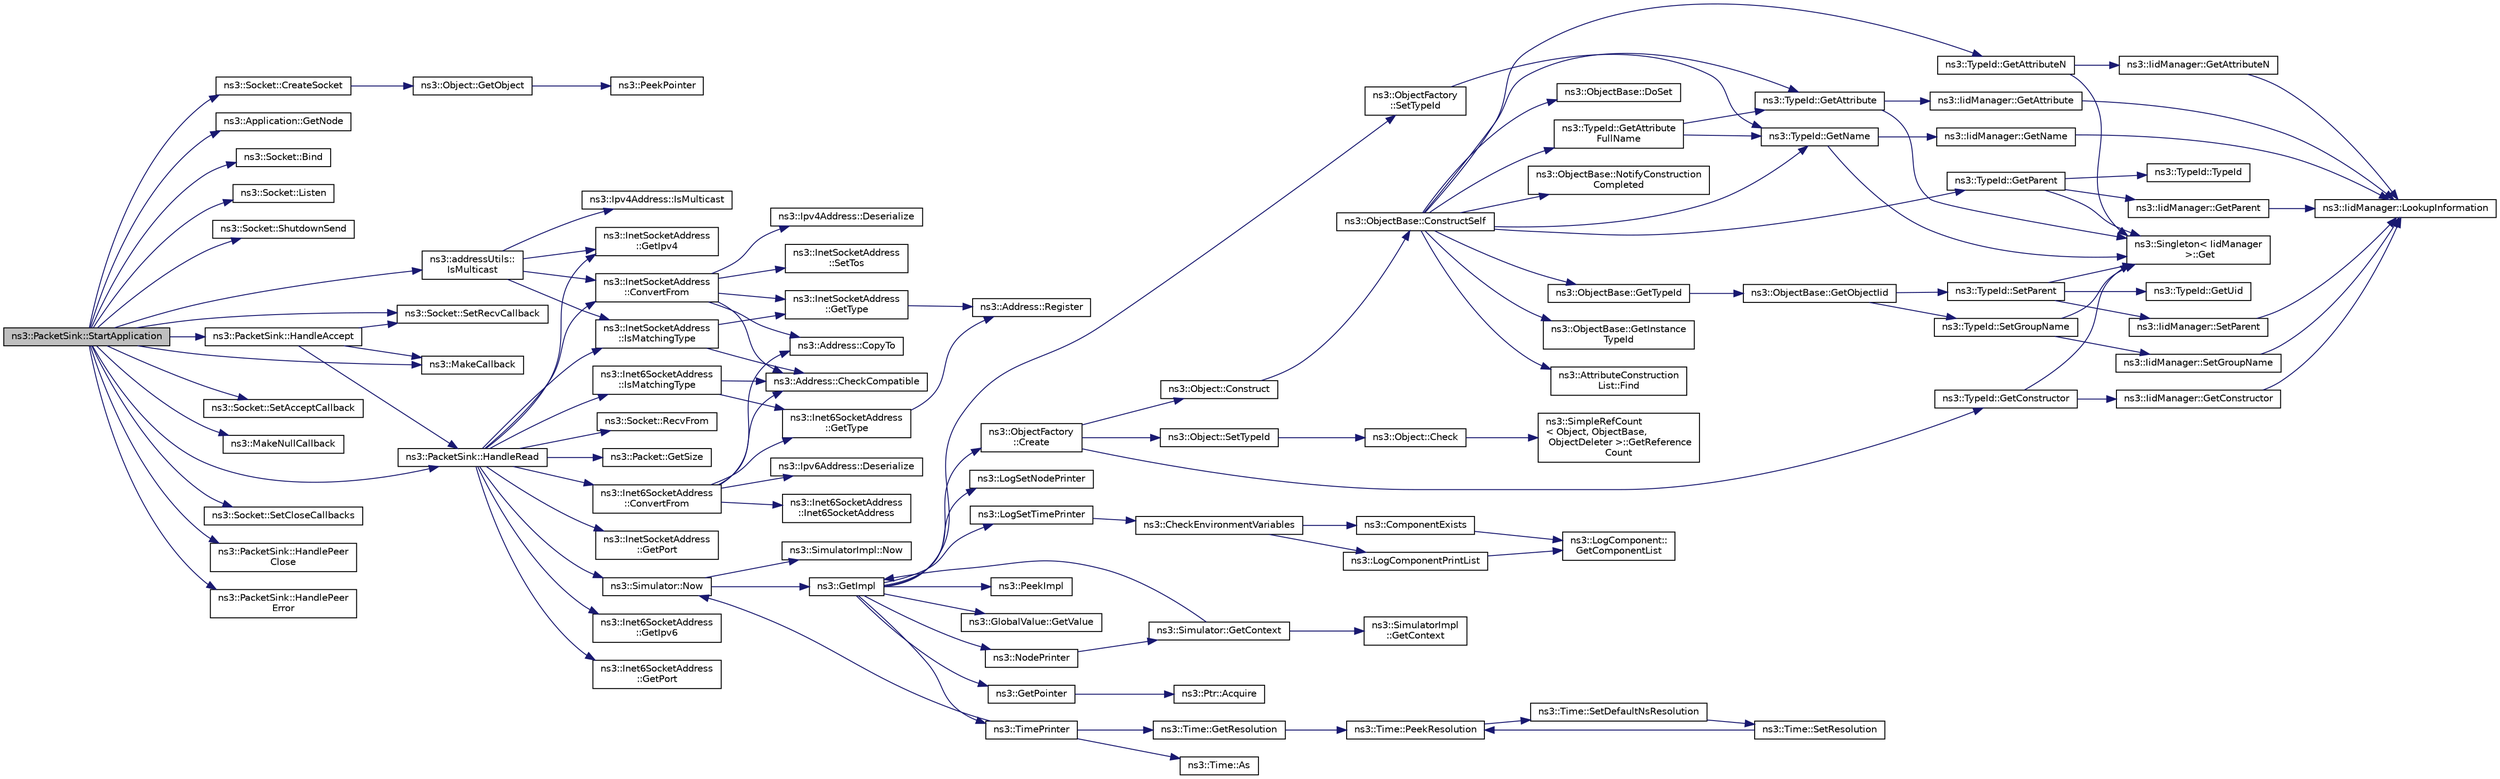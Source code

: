 digraph "ns3::PacketSink::StartApplication"
{
  edge [fontname="Helvetica",fontsize="10",labelfontname="Helvetica",labelfontsize="10"];
  node [fontname="Helvetica",fontsize="10",shape=record];
  rankdir="LR";
  Node1 [label="ns3::PacketSink::StartApplication",height=0.2,width=0.4,color="black", fillcolor="grey75", style="filled", fontcolor="black"];
  Node1 -> Node2 [color="midnightblue",fontsize="10",style="solid"];
  Node2 [label="ns3::Socket::CreateSocket",height=0.2,width=0.4,color="black", fillcolor="white", style="filled",URL="$d9/df2/classns3_1_1Socket.html#ad448a62bb50ad3dbac59c879a885a8d2"];
  Node2 -> Node3 [color="midnightblue",fontsize="10",style="solid"];
  Node3 [label="ns3::Object::GetObject",height=0.2,width=0.4,color="black", fillcolor="white", style="filled",URL="$d9/d77/classns3_1_1Object.html#a13e18c00017096c8381eb651d5bd0783"];
  Node3 -> Node4 [color="midnightblue",fontsize="10",style="solid"];
  Node4 [label="ns3::PeekPointer",height=0.2,width=0.4,color="black", fillcolor="white", style="filled",URL="$d7/d2e/namespacens3.html#af2a7557fe9afdd98d8f6f8f6e412cf5a"];
  Node1 -> Node5 [color="midnightblue",fontsize="10",style="solid"];
  Node5 [label="ns3::Application::GetNode",height=0.2,width=0.4,color="black", fillcolor="white", style="filled",URL="$d0/d46/classns3_1_1Application.html#a664b15088389bec8e35b35742138f097"];
  Node1 -> Node6 [color="midnightblue",fontsize="10",style="solid"];
  Node6 [label="ns3::Socket::Bind",height=0.2,width=0.4,color="black", fillcolor="white", style="filled",URL="$d9/df2/classns3_1_1Socket.html#ada93439a43de2028b5a8fc6621dad482",tooltip="Allocate a local endpoint for this socket. "];
  Node1 -> Node7 [color="midnightblue",fontsize="10",style="solid"];
  Node7 [label="ns3::Socket::Listen",height=0.2,width=0.4,color="black", fillcolor="white", style="filled",URL="$d9/df2/classns3_1_1Socket.html#a6b3529a32632cf1a56debf5f79e56c54",tooltip="Listen for incoming connections. "];
  Node1 -> Node8 [color="midnightblue",fontsize="10",style="solid"];
  Node8 [label="ns3::Socket::ShutdownSend",height=0.2,width=0.4,color="black", fillcolor="white", style="filled",URL="$d9/df2/classns3_1_1Socket.html#a8186c87627fa3ece326d8f1c822d7f95"];
  Node1 -> Node9 [color="midnightblue",fontsize="10",style="solid"];
  Node9 [label="ns3::addressUtils::\lIsMulticast",height=0.2,width=0.4,color="black", fillcolor="white", style="filled",URL="$d7/d70/namespacens3_1_1addressUtils.html#a2806342189d7bd73179d40bbf81bdb41",tooltip="Address family-independent test for a multicast address. "];
  Node9 -> Node10 [color="midnightblue",fontsize="10",style="solid"];
  Node10 [label="ns3::InetSocketAddress\l::IsMatchingType",height=0.2,width=0.4,color="black", fillcolor="white", style="filled",URL="$d0/dfc/classns3_1_1InetSocketAddress.html#a9426766e34e928ce5dbdbeb9563a10df"];
  Node10 -> Node11 [color="midnightblue",fontsize="10",style="solid"];
  Node11 [label="ns3::Address::CheckCompatible",height=0.2,width=0.4,color="black", fillcolor="white", style="filled",URL="$d2/d5f/classns3_1_1Address.html#a38688466338cf075e21fe45f7207c51f"];
  Node10 -> Node12 [color="midnightblue",fontsize="10",style="solid"];
  Node12 [label="ns3::InetSocketAddress\l::GetType",height=0.2,width=0.4,color="black", fillcolor="white", style="filled",URL="$d0/dfc/classns3_1_1InetSocketAddress.html#ae194de8f5f1884e3b755179891d20bba",tooltip="Get the underlying address type (automatically assigned). "];
  Node12 -> Node13 [color="midnightblue",fontsize="10",style="solid"];
  Node13 [label="ns3::Address::Register",height=0.2,width=0.4,color="black", fillcolor="white", style="filled",URL="$d2/d5f/classns3_1_1Address.html#a75d239c79bb3c39d64a8db4f2d3d9b20"];
  Node9 -> Node14 [color="midnightblue",fontsize="10",style="solid"];
  Node14 [label="ns3::InetSocketAddress\l::ConvertFrom",height=0.2,width=0.4,color="black", fillcolor="white", style="filled",URL="$d0/dfc/classns3_1_1InetSocketAddress.html#ade776b1109e7b9a7be0b22ced49931e3",tooltip="Returns an InetSocketAddress which corresponds to the input Address. "];
  Node14 -> Node11 [color="midnightblue",fontsize="10",style="solid"];
  Node14 -> Node12 [color="midnightblue",fontsize="10",style="solid"];
  Node14 -> Node15 [color="midnightblue",fontsize="10",style="solid"];
  Node15 [label="ns3::Address::CopyTo",height=0.2,width=0.4,color="black", fillcolor="white", style="filled",URL="$d2/d5f/classns3_1_1Address.html#a6d2f5089f145dc5ce1e20abc263d511d",tooltip="Copy the address bytes into a buffer. "];
  Node14 -> Node16 [color="midnightblue",fontsize="10",style="solid"];
  Node16 [label="ns3::Ipv4Address::Deserialize",height=0.2,width=0.4,color="black", fillcolor="white", style="filled",URL="$de/d55/classns3_1_1Ipv4Address.html#ac6e205258d95465ce51c148e51590760"];
  Node14 -> Node17 [color="midnightblue",fontsize="10",style="solid"];
  Node17 [label="ns3::InetSocketAddress\l::SetTos",height=0.2,width=0.4,color="black", fillcolor="white", style="filled",URL="$d0/dfc/classns3_1_1InetSocketAddress.html#a574001030dfb21d2963b2b4da081889d"];
  Node9 -> Node18 [color="midnightblue",fontsize="10",style="solid"];
  Node18 [label="ns3::InetSocketAddress\l::GetIpv4",height=0.2,width=0.4,color="black", fillcolor="white", style="filled",URL="$d0/dfc/classns3_1_1InetSocketAddress.html#a925d5288448467062884ce0363a63658"];
  Node9 -> Node19 [color="midnightblue",fontsize="10",style="solid"];
  Node19 [label="ns3::Ipv4Address::IsMulticast",height=0.2,width=0.4,color="black", fillcolor="white", style="filled",URL="$de/d55/classns3_1_1Ipv4Address.html#a7dac4e93c61099b55ba711b137e31c77"];
  Node1 -> Node20 [color="midnightblue",fontsize="10",style="solid"];
  Node20 [label="ns3::Socket::SetRecvCallback",height=0.2,width=0.4,color="black", fillcolor="white", style="filled",URL="$d9/df2/classns3_1_1Socket.html#a243f7835ef1a85f9270fd3577e3a40da",tooltip="Notify application when new data is available to be read. "];
  Node1 -> Node21 [color="midnightblue",fontsize="10",style="solid"];
  Node21 [label="ns3::MakeCallback",height=0.2,width=0.4,color="black", fillcolor="white", style="filled",URL="$dd/de0/group__makecallbackmemptr.html#ga9376283685aa99d204048d6a4b7610a4"];
  Node1 -> Node22 [color="midnightblue",fontsize="10",style="solid"];
  Node22 [label="ns3::PacketSink::HandleRead",height=0.2,width=0.4,color="black", fillcolor="white", style="filled",URL="$d9/dcb/classns3_1_1PacketSink.html#a6bffa1d7397f8aa2588a19686301de55",tooltip="Handle a packet received by the application. "];
  Node22 -> Node23 [color="midnightblue",fontsize="10",style="solid"];
  Node23 [label="ns3::Socket::RecvFrom",height=0.2,width=0.4,color="black", fillcolor="white", style="filled",URL="$d9/df2/classns3_1_1Socket.html#af22378d7af9a2745a9eada20210da215",tooltip="Read a single packet from the socket and retrieve the sender address. "];
  Node22 -> Node24 [color="midnightblue",fontsize="10",style="solid"];
  Node24 [label="ns3::Packet::GetSize",height=0.2,width=0.4,color="black", fillcolor="white", style="filled",URL="$dd/d7a/classns3_1_1Packet.html#a462855c9929954d4301a4edfe55f4f1c",tooltip="Returns the the size in bytes of the packet (including the zero-filled initial payload). "];
  Node22 -> Node10 [color="midnightblue",fontsize="10",style="solid"];
  Node22 -> Node25 [color="midnightblue",fontsize="10",style="solid"];
  Node25 [label="ns3::Simulator::Now",height=0.2,width=0.4,color="black", fillcolor="white", style="filled",URL="$d7/deb/classns3_1_1Simulator.html#ac3178fa975b419f7875e7105be122800"];
  Node25 -> Node26 [color="midnightblue",fontsize="10",style="solid"];
  Node26 [label="ns3::GetImpl",height=0.2,width=0.4,color="black", fillcolor="white", style="filled",URL="$d4/d8b/group__simulator.html#ga42eb4eddad41528d4d99794a3dae3fd0",tooltip="Get the SimulatorImpl singleton. "];
  Node26 -> Node27 [color="midnightblue",fontsize="10",style="solid"];
  Node27 [label="ns3::PeekImpl",height=0.2,width=0.4,color="black", fillcolor="white", style="filled",URL="$d4/d8b/group__simulator.html#ga233c5c38de117e4e4a5a9cd168694792",tooltip="Get the static SimulatorImpl instance. "];
  Node26 -> Node28 [color="midnightblue",fontsize="10",style="solid"];
  Node28 [label="ns3::GlobalValue::GetValue",height=0.2,width=0.4,color="black", fillcolor="white", style="filled",URL="$dc/d02/classns3_1_1GlobalValue.html#aa33773cb952ba3c285a03ae2c4769b84"];
  Node26 -> Node29 [color="midnightblue",fontsize="10",style="solid"];
  Node29 [label="ns3::ObjectFactory\l::SetTypeId",height=0.2,width=0.4,color="black", fillcolor="white", style="filled",URL="$d5/d0d/classns3_1_1ObjectFactory.html#a77dcd099064038a1eb7a6b8251229ec3"];
  Node29 -> Node30 [color="midnightblue",fontsize="10",style="solid"];
  Node30 [label="ns3::TypeId::GetName",height=0.2,width=0.4,color="black", fillcolor="white", style="filled",URL="$d6/d11/classns3_1_1TypeId.html#aa3c41c79ae428b3cb396a9c6bb3ef314"];
  Node30 -> Node31 [color="midnightblue",fontsize="10",style="solid"];
  Node31 [label="ns3::Singleton\< IidManager\l \>::Get",height=0.2,width=0.4,color="black", fillcolor="white", style="filled",URL="$d8/d77/classns3_1_1Singleton.html#a80a2cd3c25a27ea72add7a9f7a141ffa"];
  Node30 -> Node32 [color="midnightblue",fontsize="10",style="solid"];
  Node32 [label="ns3::IidManager::GetName",height=0.2,width=0.4,color="black", fillcolor="white", style="filled",URL="$d4/d1c/classns3_1_1IidManager.html#a5d68d0f0f44594dcdec239dbdb5bf53c"];
  Node32 -> Node33 [color="midnightblue",fontsize="10",style="solid"];
  Node33 [label="ns3::IidManager::LookupInformation",height=0.2,width=0.4,color="black", fillcolor="white", style="filled",URL="$d4/d1c/classns3_1_1IidManager.html#a6b1f4ba2815dba27a377e8a8db2384cf"];
  Node26 -> Node34 [color="midnightblue",fontsize="10",style="solid"];
  Node34 [label="ns3::GetPointer",height=0.2,width=0.4,color="black", fillcolor="white", style="filled",URL="$d7/d2e/namespacens3.html#ab4e173cdfd43d17c1a40d5348510a670"];
  Node34 -> Node35 [color="midnightblue",fontsize="10",style="solid"];
  Node35 [label="ns3::Ptr::Acquire",height=0.2,width=0.4,color="black", fillcolor="white", style="filled",URL="$dc/d90/classns3_1_1Ptr.html#a9579b15e8c42dcdff5869d9d987562fb"];
  Node26 -> Node36 [color="midnightblue",fontsize="10",style="solid"];
  Node36 [label="ns3::ObjectFactory\l::Create",height=0.2,width=0.4,color="black", fillcolor="white", style="filled",URL="$d5/d0d/classns3_1_1ObjectFactory.html#a18152e93f0a6fe184ed7300cb31e9896"];
  Node36 -> Node37 [color="midnightblue",fontsize="10",style="solid"];
  Node37 [label="ns3::TypeId::GetConstructor",height=0.2,width=0.4,color="black", fillcolor="white", style="filled",URL="$d6/d11/classns3_1_1TypeId.html#ad9b0bc71ee7593a1ff23ff8d53938e95"];
  Node37 -> Node31 [color="midnightblue",fontsize="10",style="solid"];
  Node37 -> Node38 [color="midnightblue",fontsize="10",style="solid"];
  Node38 [label="ns3::IidManager::GetConstructor",height=0.2,width=0.4,color="black", fillcolor="white", style="filled",URL="$d4/d1c/classns3_1_1IidManager.html#ab10b30abe7efc5456b7930aab8638280"];
  Node38 -> Node33 [color="midnightblue",fontsize="10",style="solid"];
  Node36 -> Node39 [color="midnightblue",fontsize="10",style="solid"];
  Node39 [label="ns3::Object::SetTypeId",height=0.2,width=0.4,color="black", fillcolor="white", style="filled",URL="$d9/d77/classns3_1_1Object.html#a19b1ebd8ec8fe404845e665880a6c5ad"];
  Node39 -> Node40 [color="midnightblue",fontsize="10",style="solid"];
  Node40 [label="ns3::Object::Check",height=0.2,width=0.4,color="black", fillcolor="white", style="filled",URL="$d9/d77/classns3_1_1Object.html#a7e7f89fb0a81d0189cbcacee64b67e4e"];
  Node40 -> Node41 [color="midnightblue",fontsize="10",style="solid"];
  Node41 [label="ns3::SimpleRefCount\l\< Object, ObjectBase,\l ObjectDeleter \>::GetReference\lCount",height=0.2,width=0.4,color="black", fillcolor="white", style="filled",URL="$da/da1/classns3_1_1SimpleRefCount.html#a05378396c93bcc7d6bf78a9ee9ae9cca"];
  Node36 -> Node42 [color="midnightblue",fontsize="10",style="solid"];
  Node42 [label="ns3::Object::Construct",height=0.2,width=0.4,color="black", fillcolor="white", style="filled",URL="$d9/d77/classns3_1_1Object.html#a636e8411dc5228771f45c9b805d348fa"];
  Node42 -> Node43 [color="midnightblue",fontsize="10",style="solid"];
  Node43 [label="ns3::ObjectBase::ConstructSelf",height=0.2,width=0.4,color="black", fillcolor="white", style="filled",URL="$d2/dac/classns3_1_1ObjectBase.html#a5cda18dec6d0744cb652a3ed60056958"];
  Node43 -> Node44 [color="midnightblue",fontsize="10",style="solid"];
  Node44 [label="ns3::ObjectBase::GetInstance\lTypeId",height=0.2,width=0.4,color="black", fillcolor="white", style="filled",URL="$d2/dac/classns3_1_1ObjectBase.html#abe5b43a6f5b99a92a4c3122db31f06fb"];
  Node43 -> Node30 [color="midnightblue",fontsize="10",style="solid"];
  Node43 -> Node45 [color="midnightblue",fontsize="10",style="solid"];
  Node45 [label="ns3::TypeId::GetAttributeN",height=0.2,width=0.4,color="black", fillcolor="white", style="filled",URL="$d6/d11/classns3_1_1TypeId.html#a679c4713f613126a51eb400b345302cb"];
  Node45 -> Node31 [color="midnightblue",fontsize="10",style="solid"];
  Node45 -> Node46 [color="midnightblue",fontsize="10",style="solid"];
  Node46 [label="ns3::IidManager::GetAttributeN",height=0.2,width=0.4,color="black", fillcolor="white", style="filled",URL="$d4/d1c/classns3_1_1IidManager.html#aecf79ed6edb63647774dbfe90cc4f1e2"];
  Node46 -> Node33 [color="midnightblue",fontsize="10",style="solid"];
  Node43 -> Node47 [color="midnightblue",fontsize="10",style="solid"];
  Node47 [label="ns3::TypeId::GetAttribute",height=0.2,width=0.4,color="black", fillcolor="white", style="filled",URL="$d6/d11/classns3_1_1TypeId.html#aa1b746e64e606f94cbedda7cf89788c2"];
  Node47 -> Node31 [color="midnightblue",fontsize="10",style="solid"];
  Node47 -> Node48 [color="midnightblue",fontsize="10",style="solid"];
  Node48 [label="ns3::IidManager::GetAttribute",height=0.2,width=0.4,color="black", fillcolor="white", style="filled",URL="$d4/d1c/classns3_1_1IidManager.html#ae511907e47b48166763e60c583a5a940"];
  Node48 -> Node33 [color="midnightblue",fontsize="10",style="solid"];
  Node43 -> Node49 [color="midnightblue",fontsize="10",style="solid"];
  Node49 [label="ns3::AttributeConstruction\lList::Find",height=0.2,width=0.4,color="black", fillcolor="white", style="filled",URL="$d3/df3/classns3_1_1AttributeConstructionList.html#a22de5cf3e1bcd9dc6c7748fc911811b4"];
  Node43 -> Node50 [color="midnightblue",fontsize="10",style="solid"];
  Node50 [label="ns3::ObjectBase::DoSet",height=0.2,width=0.4,color="black", fillcolor="white", style="filled",URL="$d2/dac/classns3_1_1ObjectBase.html#afe5f2f7b2fabc99aa33f9bb434e3b695"];
  Node43 -> Node51 [color="midnightblue",fontsize="10",style="solid"];
  Node51 [label="ns3::TypeId::GetAttribute\lFullName",height=0.2,width=0.4,color="black", fillcolor="white", style="filled",URL="$d6/d11/classns3_1_1TypeId.html#a1da5483f43630ea65952099fc39944a2"];
  Node51 -> Node47 [color="midnightblue",fontsize="10",style="solid"];
  Node51 -> Node30 [color="midnightblue",fontsize="10",style="solid"];
  Node43 -> Node52 [color="midnightblue",fontsize="10",style="solid"];
  Node52 [label="ns3::TypeId::GetParent",height=0.2,width=0.4,color="black", fillcolor="white", style="filled",URL="$d6/d11/classns3_1_1TypeId.html#ac51f28398d2ef1f9a7790047c43dd22c"];
  Node52 -> Node31 [color="midnightblue",fontsize="10",style="solid"];
  Node52 -> Node53 [color="midnightblue",fontsize="10",style="solid"];
  Node53 [label="ns3::IidManager::GetParent",height=0.2,width=0.4,color="black", fillcolor="white", style="filled",URL="$d4/d1c/classns3_1_1IidManager.html#a504f9d76281bd6149556b1d15e80231d"];
  Node53 -> Node33 [color="midnightblue",fontsize="10",style="solid"];
  Node52 -> Node54 [color="midnightblue",fontsize="10",style="solid"];
  Node54 [label="ns3::TypeId::TypeId",height=0.2,width=0.4,color="black", fillcolor="white", style="filled",URL="$d6/d11/classns3_1_1TypeId.html#ab76e26690f1af4f1cffa6a72245e8928"];
  Node43 -> Node55 [color="midnightblue",fontsize="10",style="solid"];
  Node55 [label="ns3::ObjectBase::GetTypeId",height=0.2,width=0.4,color="black", fillcolor="white", style="filled",URL="$d2/dac/classns3_1_1ObjectBase.html#a2b870298ebceaaeffc9d65e15c022eac"];
  Node55 -> Node56 [color="midnightblue",fontsize="10",style="solid"];
  Node56 [label="ns3::ObjectBase::GetObjectIid",height=0.2,width=0.4,color="black", fillcolor="white", style="filled",URL="$d2/dac/classns3_1_1ObjectBase.html#a4fcfd18844c60f163c5dce52456d111b"];
  Node56 -> Node57 [color="midnightblue",fontsize="10",style="solid"];
  Node57 [label="ns3::TypeId::SetParent",height=0.2,width=0.4,color="black", fillcolor="white", style="filled",URL="$d6/d11/classns3_1_1TypeId.html#abaaca67ab7d2471067e7c275df0f7309"];
  Node57 -> Node58 [color="midnightblue",fontsize="10",style="solid"];
  Node58 [label="ns3::TypeId::GetUid",height=0.2,width=0.4,color="black", fillcolor="white", style="filled",URL="$d6/d11/classns3_1_1TypeId.html#acd3e41de6340d06299f4fd63e2ed8da0"];
  Node57 -> Node31 [color="midnightblue",fontsize="10",style="solid"];
  Node57 -> Node59 [color="midnightblue",fontsize="10",style="solid"];
  Node59 [label="ns3::IidManager::SetParent",height=0.2,width=0.4,color="black", fillcolor="white", style="filled",URL="$d4/d1c/classns3_1_1IidManager.html#a4042931260554c907699367b6811426f"];
  Node59 -> Node33 [color="midnightblue",fontsize="10",style="solid"];
  Node56 -> Node60 [color="midnightblue",fontsize="10",style="solid"];
  Node60 [label="ns3::TypeId::SetGroupName",height=0.2,width=0.4,color="black", fillcolor="white", style="filled",URL="$d6/d11/classns3_1_1TypeId.html#a87ab97caba5bbbd080b4490576f8bb40"];
  Node60 -> Node31 [color="midnightblue",fontsize="10",style="solid"];
  Node60 -> Node61 [color="midnightblue",fontsize="10",style="solid"];
  Node61 [label="ns3::IidManager::SetGroupName",height=0.2,width=0.4,color="black", fillcolor="white", style="filled",URL="$d4/d1c/classns3_1_1IidManager.html#a3bc08ad1c8a26224153caacd2def37de"];
  Node61 -> Node33 [color="midnightblue",fontsize="10",style="solid"];
  Node43 -> Node62 [color="midnightblue",fontsize="10",style="solid"];
  Node62 [label="ns3::ObjectBase::NotifyConstruction\lCompleted",height=0.2,width=0.4,color="black", fillcolor="white", style="filled",URL="$d2/dac/classns3_1_1ObjectBase.html#aa349348317dbdb62a7ee1df89db1eb8b"];
  Node26 -> Node63 [color="midnightblue",fontsize="10",style="solid"];
  Node63 [label="ns3::LogSetTimePrinter",height=0.2,width=0.4,color="black", fillcolor="white", style="filled",URL="$d7/d2e/namespacens3.html#acf6a1749b3febc5a6a5b2b8620138d80"];
  Node63 -> Node64 [color="midnightblue",fontsize="10",style="solid"];
  Node64 [label="ns3::CheckEnvironmentVariables",height=0.2,width=0.4,color="black", fillcolor="white", style="filled",URL="$d8/dff/group__logging.html#gacdc0bdeb2d8a90089d4fb09c4b8569ff"];
  Node64 -> Node65 [color="midnightblue",fontsize="10",style="solid"];
  Node65 [label="ns3::ComponentExists",height=0.2,width=0.4,color="black", fillcolor="white", style="filled",URL="$d8/dff/group__logging.html#gaadcc698770aae684c54dbd1ef4e4b37a"];
  Node65 -> Node66 [color="midnightblue",fontsize="10",style="solid"];
  Node66 [label="ns3::LogComponent::\lGetComponentList",height=0.2,width=0.4,color="black", fillcolor="white", style="filled",URL="$d9/d3f/classns3_1_1LogComponent.html#a63eb2c0fd93c30f9081443c2fd4bffe9"];
  Node64 -> Node67 [color="midnightblue",fontsize="10",style="solid"];
  Node67 [label="ns3::LogComponentPrintList",height=0.2,width=0.4,color="black", fillcolor="white", style="filled",URL="$d7/d2e/namespacens3.html#a5252703c3f8260fd6dc609f1b276e57c"];
  Node67 -> Node66 [color="midnightblue",fontsize="10",style="solid"];
  Node26 -> Node68 [color="midnightblue",fontsize="10",style="solid"];
  Node68 [label="ns3::TimePrinter",height=0.2,width=0.4,color="black", fillcolor="white", style="filled",URL="$d8/dff/group__logging.html#gaaad3642e8247a056cd83001d805b0812"];
  Node68 -> Node69 [color="midnightblue",fontsize="10",style="solid"];
  Node69 [label="ns3::Time::GetResolution",height=0.2,width=0.4,color="black", fillcolor="white", style="filled",URL="$dc/d04/classns3_1_1Time.html#a1444f0f08b5e19f031157609e32fcf98"];
  Node69 -> Node70 [color="midnightblue",fontsize="10",style="solid"];
  Node70 [label="ns3::Time::PeekResolution",height=0.2,width=0.4,color="black", fillcolor="white", style="filled",URL="$dc/d04/classns3_1_1Time.html#a963e53522278fcbdf1ab9f7adbd0f5d6"];
  Node70 -> Node71 [color="midnightblue",fontsize="10",style="solid"];
  Node71 [label="ns3::Time::SetDefaultNsResolution",height=0.2,width=0.4,color="black", fillcolor="white", style="filled",URL="$dc/d04/classns3_1_1Time.html#a6a872e62f71dfa817fef2c549473d980"];
  Node71 -> Node72 [color="midnightblue",fontsize="10",style="solid"];
  Node72 [label="ns3::Time::SetResolution",height=0.2,width=0.4,color="black", fillcolor="white", style="filled",URL="$dc/d04/classns3_1_1Time.html#ac89165ba7715b66017a49c718f4aef09"];
  Node72 -> Node70 [color="midnightblue",fontsize="10",style="solid"];
  Node68 -> Node25 [color="midnightblue",fontsize="10",style="solid"];
  Node68 -> Node73 [color="midnightblue",fontsize="10",style="solid"];
  Node73 [label="ns3::Time::As",height=0.2,width=0.4,color="black", fillcolor="white", style="filled",URL="$dc/d04/classns3_1_1Time.html#a0bb1110638ce9938248bd07865a328ab"];
  Node26 -> Node74 [color="midnightblue",fontsize="10",style="solid"];
  Node74 [label="ns3::LogSetNodePrinter",height=0.2,width=0.4,color="black", fillcolor="white", style="filled",URL="$d7/d2e/namespacens3.html#aa6e659ca357c8309352fa0f146793810"];
  Node26 -> Node75 [color="midnightblue",fontsize="10",style="solid"];
  Node75 [label="ns3::NodePrinter",height=0.2,width=0.4,color="black", fillcolor="white", style="filled",URL="$d8/dff/group__logging.html#gaaffbf70ff3766cd62b8bbd9b140d2a1b"];
  Node75 -> Node76 [color="midnightblue",fontsize="10",style="solid"];
  Node76 [label="ns3::Simulator::GetContext",height=0.2,width=0.4,color="black", fillcolor="white", style="filled",URL="$d7/deb/classns3_1_1Simulator.html#a8514b74ee2c42916b351b33c4a963bb0"];
  Node76 -> Node26 [color="midnightblue",fontsize="10",style="solid"];
  Node76 -> Node77 [color="midnightblue",fontsize="10",style="solid"];
  Node77 [label="ns3::SimulatorImpl\l::GetContext",height=0.2,width=0.4,color="black", fillcolor="white", style="filled",URL="$d2/d19/classns3_1_1SimulatorImpl.html#a8b66270c97766c0adb997e2535648557"];
  Node25 -> Node78 [color="midnightblue",fontsize="10",style="solid"];
  Node78 [label="ns3::SimulatorImpl::Now",height=0.2,width=0.4,color="black", fillcolor="white", style="filled",URL="$d2/d19/classns3_1_1SimulatorImpl.html#aa516c50060846adc6fd316e83ef0797c"];
  Node22 -> Node14 [color="midnightblue",fontsize="10",style="solid"];
  Node22 -> Node18 [color="midnightblue",fontsize="10",style="solid"];
  Node22 -> Node79 [color="midnightblue",fontsize="10",style="solid"];
  Node79 [label="ns3::InetSocketAddress\l::GetPort",height=0.2,width=0.4,color="black", fillcolor="white", style="filled",URL="$d0/dfc/classns3_1_1InetSocketAddress.html#ac1d62cfd1075b36df273b382c5bd3e14"];
  Node22 -> Node80 [color="midnightblue",fontsize="10",style="solid"];
  Node80 [label="ns3::Inet6SocketAddress\l::IsMatchingType",height=0.2,width=0.4,color="black", fillcolor="white", style="filled",URL="$d7/d31/classns3_1_1Inet6SocketAddress.html#a4d928c54affbfb530a12076d6d7e0540",tooltip="If the address match. "];
  Node80 -> Node11 [color="midnightblue",fontsize="10",style="solid"];
  Node80 -> Node81 [color="midnightblue",fontsize="10",style="solid"];
  Node81 [label="ns3::Inet6SocketAddress\l::GetType",height=0.2,width=0.4,color="black", fillcolor="white", style="filled",URL="$d7/d31/classns3_1_1Inet6SocketAddress.html#a92ecdd9962a0384fd374be86d6a18060",tooltip="Get the type. "];
  Node81 -> Node13 [color="midnightblue",fontsize="10",style="solid"];
  Node22 -> Node82 [color="midnightblue",fontsize="10",style="solid"];
  Node82 [label="ns3::Inet6SocketAddress\l::ConvertFrom",height=0.2,width=0.4,color="black", fillcolor="white", style="filled",URL="$d7/d31/classns3_1_1Inet6SocketAddress.html#a2177c66e1bcf17c85dcffb9d2a971f5a",tooltip="Convert the address to a InetSocketAddress. "];
  Node82 -> Node11 [color="midnightblue",fontsize="10",style="solid"];
  Node82 -> Node81 [color="midnightblue",fontsize="10",style="solid"];
  Node82 -> Node15 [color="midnightblue",fontsize="10",style="solid"];
  Node82 -> Node83 [color="midnightblue",fontsize="10",style="solid"];
  Node83 [label="ns3::Ipv6Address::Deserialize",height=0.2,width=0.4,color="black", fillcolor="white", style="filled",URL="$d5/de6/classns3_1_1Ipv6Address.html#a5c6a183643ab8f7371bd490ac22c4ffc",tooltip="Deserialize this address. "];
  Node82 -> Node84 [color="midnightblue",fontsize="10",style="solid"];
  Node84 [label="ns3::Inet6SocketAddress\l::Inet6SocketAddress",height=0.2,width=0.4,color="black", fillcolor="white", style="filled",URL="$d7/d31/classns3_1_1Inet6SocketAddress.html#a33435953a9ae4930e4cb4d8fbe592709",tooltip="Constructor. "];
  Node22 -> Node85 [color="midnightblue",fontsize="10",style="solid"];
  Node85 [label="ns3::Inet6SocketAddress\l::GetIpv6",height=0.2,width=0.4,color="black", fillcolor="white", style="filled",URL="$d7/d31/classns3_1_1Inet6SocketAddress.html#a19c83458e1e61d5accd19bec5afb254e",tooltip="Get the IPv6 address. "];
  Node22 -> Node86 [color="midnightblue",fontsize="10",style="solid"];
  Node86 [label="ns3::Inet6SocketAddress\l::GetPort",height=0.2,width=0.4,color="black", fillcolor="white", style="filled",URL="$d7/d31/classns3_1_1Inet6SocketAddress.html#a62a2ada36d9dfac670979a03c01a698c",tooltip="Get the port. "];
  Node1 -> Node87 [color="midnightblue",fontsize="10",style="solid"];
  Node87 [label="ns3::Socket::SetAcceptCallback",height=0.2,width=0.4,color="black", fillcolor="white", style="filled",URL="$d9/df2/classns3_1_1Socket.html#a408532e435c63166e6ccc337c0cea871",tooltip="Accept connection requests from remote hosts. "];
  Node1 -> Node88 [color="midnightblue",fontsize="10",style="solid"];
  Node88 [label="ns3::MakeNullCallback",height=0.2,width=0.4,color="black", fillcolor="white", style="filled",URL="$df/db0/group__makenullcallback.html#ga7e3cd6816f63ea9112c04b0086c2c65a"];
  Node1 -> Node89 [color="midnightblue",fontsize="10",style="solid"];
  Node89 [label="ns3::PacketSink::HandleAccept",height=0.2,width=0.4,color="black", fillcolor="white", style="filled",URL="$d9/dcb/classns3_1_1PacketSink.html#a74ea2fb5fda8a63020c6453258a1cd2f",tooltip="Handle an incoming connection. "];
  Node89 -> Node20 [color="midnightblue",fontsize="10",style="solid"];
  Node89 -> Node21 [color="midnightblue",fontsize="10",style="solid"];
  Node89 -> Node22 [color="midnightblue",fontsize="10",style="solid"];
  Node1 -> Node90 [color="midnightblue",fontsize="10",style="solid"];
  Node90 [label="ns3::Socket::SetCloseCallbacks",height=0.2,width=0.4,color="black", fillcolor="white", style="filled",URL="$d9/df2/classns3_1_1Socket.html#acac93d69d477332371fe83397ed8beeb",tooltip="Detect socket recv() events such as graceful shutdown or error. "];
  Node1 -> Node91 [color="midnightblue",fontsize="10",style="solid"];
  Node91 [label="ns3::PacketSink::HandlePeer\lClose",height=0.2,width=0.4,color="black", fillcolor="white", style="filled",URL="$d9/dcb/classns3_1_1PacketSink.html#ae897d6540d02dbbfc1283fefe6bb9748",tooltip="Handle an connection close. "];
  Node1 -> Node92 [color="midnightblue",fontsize="10",style="solid"];
  Node92 [label="ns3::PacketSink::HandlePeer\lError",height=0.2,width=0.4,color="black", fillcolor="white", style="filled",URL="$d9/dcb/classns3_1_1PacketSink.html#a892849e8ad986f4ef44dfd29fb6b9445",tooltip="Handle an connection error. "];
}
